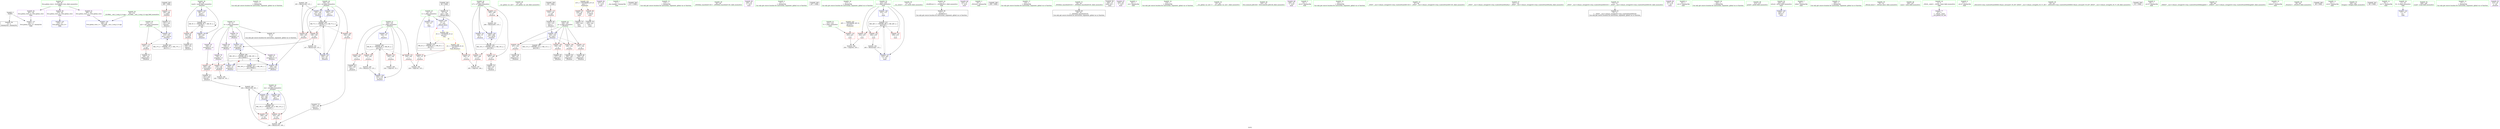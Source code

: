 digraph "SVFG" {
	label="SVFG";

	Node0x563fb4c1d260 [shape=record,color=grey,label="{NodeID: 0\nNullPtr}"];
	Node0x563fb4c1d260 -> Node0x563fb4c2bb90[style=solid];
	Node0x563fb4c1d260 -> Node0x563fb4c30780[style=solid];
	Node0x563fb4c4f260 [shape=record,color=black,label="{NodeID: 263\n189 = PHI()\n}"];
	Node0x563fb4c4f260 -> Node0x563fb4c2fed0[style=solid];
	Node0x563fb4c2ace0 [shape=record,color=red,label="{NodeID: 97\n154\<--98\n\<--was0\n_Z5solvev\n}"];
	Node0x563fb4c2ace0 -> Node0x563fb4c2c570[style=solid];
	Node0x563fb4c28470 [shape=record,color=green,label="{NodeID: 14\n113\<--1\n\<--dummyObj\nCan only get source location for instruction, argument, global var or function.}"];
	Node0x563fb4c2e150 [shape=record,color=grey,label="{NodeID: 194\n165 = Binary(164, 115, )\n}"];
	Node0x563fb4c2e150 -> Node0x563fb4c30fd0[style=solid];
	Node0x563fb4c2a820 [shape=record,color=red,label="{NodeID: 111\n183\<--108\n\<--i17\n_Z5solvev\n}"];
	Node0x563fb4c2a820 -> Node0x563fb4c2e5d0[style=solid];
	Node0x563fb4c29150 [shape=record,color=green,label="{NodeID: 28\n41\<--42\n__cxx_global_var_init\<--__cxx_global_var_init_field_insensitive\n}"];
	Node0x563fb4c3d130 [shape=record,color=black,label="{NodeID: 208\nMR_19V_2 = PHI(MR_19V_8, MR_19V_1, )\npts\{100000 \}\n|{|<s6>16}}"];
	Node0x563fb4c3d130 -> Node0x563fb4c2fe40[style=dashed];
	Node0x563fb4c3d130 -> Node0x563fb4c2ffa0[style=dashed];
	Node0x563fb4c3d130 -> Node0x563fb4c30d60[style=dashed];
	Node0x563fb4c3d130 -> Node0x563fb4c30e30[style=dashed];
	Node0x563fb4c3d130 -> Node0x563fb4c310a0[style=dashed];
	Node0x563fb4c3d130 -> Node0x563fb4c3d130[style=dashed];
	Node0x563fb4c3d130:s6 -> Node0x563fb4c3fe30[style=dashed,color=blue];
	Node0x563fb4c30580 [shape=record,color=blue,label="{NodeID: 125\n279\<--37\nllvm.global_ctors_0\<--\nGlob }"];
	Node0x563fb4c29ec0 [shape=record,color=green,label="{NodeID: 42\n104\<--105\nq\<--q_field_insensitive\n_Z5solvev\n}"];
	Node0x563fb4c29ec0 -> Node0x563fb4c2b360[style=solid];
	Node0x563fb4c29ec0 -> Node0x563fb4c2a410[style=solid];
	Node0x563fb4c29ec0 -> Node0x563fb4c2a4e0[style=solid];
	Node0x563fb4c29ec0 -> Node0x563fb4c2a5b0[style=solid];
	Node0x563fb4c29ec0 -> Node0x563fb4c30bc0[style=solid];
	Node0x563fb4c41d50 [shape=record,color=yellow,style=double,label="{NodeID: 222\n21V_1 = ENCHI(MR_21V_0)\npts\{1 \}\nFun[main]}"];
	Node0x563fb4c41d50 -> Node0x563fb4c2dcc0[style=dashed];
	Node0x563fb4c41d50 -> Node0x563fb4c2ac10[style=dashed];
	Node0x563fb4c31170 [shape=record,color=blue,label="{NodeID: 139\n102\<--176\ni\<--inc16\n_Z5solvev\n}"];
	Node0x563fb4c31170 -> Node0x563fb4c3c730[style=dashed];
	Node0x563fb4c2bb90 [shape=record,color=black,label="{NodeID: 56\n2\<--3\ndummyVal\<--dummyVal\n}"];
	Node0x563fb4c2c7e0 [shape=record,color=black,label="{NodeID: 70\n188\<--187\nconv22\<--\n_Z5solvev\n}"];
	Node0x563fb4c2d340 [shape=record,color=purple,label="{NodeID: 84\n237\<--22\n\<--.str.2\nmain\n}"];
	Node0x563fb4c1c300 [shape=record,color=green,label="{NodeID: 1\n7\<--1\n__dso_handle\<--dummyObj\nGlob }"];
	Node0x563fb4c4f360 [shape=record,color=black,label="{NodeID: 264\n211 = PHI()\n}"];
	Node0x563fb4c2adb0 [shape=record,color=red,label="{NodeID: 98\n146\<--100\n\<--cur\n_Z5solvev\n}"];
	Node0x563fb4c2adb0 -> Node0x563fb4c30d60[style=solid];
	Node0x563fb4c2adb0 -> Node0x563fb4c33ac0[style=solid];
	Node0x563fb4c28500 [shape=record,color=green,label="{NodeID: 15\n115\<--1\n\<--dummyObj\nCan only get source location for instruction, argument, global var or function.}"];
	Node0x563fb4c2e2d0 [shape=record,color=grey,label="{NodeID: 195\n176 = Binary(175, 115, )\n}"];
	Node0x563fb4c2e2d0 -> Node0x563fb4c31170[style=solid];
	Node0x563fb4c2a8f0 [shape=record,color=red,label="{NodeID: 112\n187\<--108\n\<--i17\n_Z5solvev\n}"];
	Node0x563fb4c2a8f0 -> Node0x563fb4c2c7e0[style=solid];
	Node0x563fb4c29250 [shape=record,color=green,label="{NodeID: 29\n45\<--46\n_ZNSt8ios_base4InitC1Ev\<--_ZNSt8ios_base4InitC1Ev_field_insensitive\n}"];
	Node0x563fb4c30680 [shape=record,color=blue,label="{NodeID: 126\n280\<--38\nllvm.global_ctors_1\<--_GLOBAL__sub_I_Lutyj_0_0.cpp\nGlob }"];
	Node0x563fb4c29f90 [shape=record,color=green,label="{NodeID: 43\n106\<--107\nres\<--res_field_insensitive\n_Z5solvev\n}"];
	Node0x563fb4c29f90 -> Node0x563fb4c2a680[style=solid];
	Node0x563fb4c29f90 -> Node0x563fb4c2a750[style=solid];
	Node0x563fb4c29f90 -> Node0x563fb4c31240[style=solid];
	Node0x563fb4c29f90 -> Node0x563fb4c314b0[style=solid];
	Node0x563fb4c31240 [shape=record,color=blue,label="{NodeID: 140\n106\<--180\nres\<--\n_Z5solvev\n}"];
	Node0x563fb4c31240 -> Node0x563fb4c3ae30[style=dashed];
	Node0x563fb4c2bc90 [shape=record,color=black,label="{NodeID: 57\n9\<--8\n\<--d\nCan only get source location for instruction, argument, global var or function.}"];
	Node0x563fb4c2c8b0 [shape=record,color=black,label="{NodeID: 71\n191\<--190\nconv24\<--\n_Z5solvev\n}"];
	Node0x563fb4c2c8b0 -> Node0x563fb4c313e0[style=solid];
	Node0x563fb4c2d410 [shape=record,color=purple,label="{NodeID: 85\n238\<--24\n\<--.str.3\nmain\n}"];
	Node0x563fb4c275b0 [shape=record,color=green,label="{NodeID: 2\n15\<--1\n\<--dummyObj\nCan only get source location for instruction, argument, global var or function.}"];
	Node0x563fb4c4f430 [shape=record,color=black,label="{NodeID: 265\n247 = PHI()\n}"];
	Node0x563fb4c2ae80 [shape=record,color=red,label="{NodeID: 99\n164\<--100\n\<--cur\n_Z5solvev\n}"];
	Node0x563fb4c2ae80 -> Node0x563fb4c310a0[style=solid];
	Node0x563fb4c2ae80 -> Node0x563fb4c2e150[style=solid];
	Node0x563fb4c28590 [shape=record,color=green,label="{NodeID: 16\n117\<--1\n\<--dummyObj\nCan only get source location for instruction, argument, global var or function.}"];
	Node0x563fb4c2e450 [shape=record,color=grey,label="{NodeID: 196\n254 = cmp(252, 253, )\n}"];
	Node0x563fb4c2a9c0 [shape=record,color=red,label="{NodeID: 113\n205\<--108\n\<--i17\n_Z5solvev\n}"];
	Node0x563fb4c2a9c0 -> Node0x563fb4c2dfd0[style=solid];
	Node0x563fb4c29350 [shape=record,color=green,label="{NodeID: 30\n51\<--52\n__cxa_atexit\<--__cxa_atexit_field_insensitive\n}"];
	Node0x563fb4c30780 [shape=record,color=blue, style = dotted,label="{NodeID: 127\n281\<--3\nllvm.global_ctors_2\<--dummyVal\nGlob }"];
	Node0x563fb4c2a060 [shape=record,color=green,label="{NodeID: 44\n108\<--109\ni17\<--i17_field_insensitive\n_Z5solvev\n}"];
	Node0x563fb4c2a060 -> Node0x563fb4c2a820[style=solid];
	Node0x563fb4c2a060 -> Node0x563fb4c2a8f0[style=solid];
	Node0x563fb4c2a060 -> Node0x563fb4c2a9c0[style=solid];
	Node0x563fb4c2a060 -> Node0x563fb4c31310[style=solid];
	Node0x563fb4c2a060 -> Node0x563fb4c31580[style=solid];
	Node0x563fb4c31310 [shape=record,color=blue,label="{NodeID: 141\n108\<--15\ni17\<--\n_Z5solvev\n}"];
	Node0x563fb4c31310 -> Node0x563fb4c3b330[style=dashed];
	Node0x563fb4c2bd90 [shape=record,color=black,label="{NodeID: 58\n12\<--11\n\<--_Z2stB5cxx11\nCan only get source location for instruction, argument, global var or function.}"];
	Node0x563fb4c2c980 [shape=record,color=black,label="{NodeID: 72\n195\<--194\nconv25\<--\n_Z5solvev\n}"];
	Node0x563fb4c2c980 -> Node0x563fb4c33940[style=solid];
	Node0x563fb4c2d4e0 [shape=record,color=purple,label="{NodeID: 86\n243\<--27\n\<--.str.4\nmain\n}"];
	Node0x563fb4c27640 [shape=record,color=green,label="{NodeID: 3\n19\<--1\n_ZSt3cin\<--dummyObj\nGlob }"];
	Node0x563fb4c4f500 [shape=record,color=black,label="{NodeID: 266\n258 = PHI()\n}"];
	Node0x563fb4c2af50 [shape=record,color=red,label="{NodeID: 100\n194\<--100\n\<--cur\n_Z5solvev\n}"];
	Node0x563fb4c2af50 -> Node0x563fb4c2c980[style=solid];
	Node0x563fb4c28650 [shape=record,color=green,label="{NodeID: 17\n118\<--1\n\<--dummyObj\nCan only get source location for instruction, argument, global var or function.}"];
	Node0x563fb4c2e5d0 [shape=record,color=grey,label="{NodeID: 197\n185 = cmp(183, 184, )\n}"];
	Node0x563fb4c2aa90 [shape=record,color=red,label="{NodeID: 114\n197\<--110\n\<--q21\n_Z5solvev\n}"];
	Node0x563fb4c2aa90 -> Node0x563fb4c2ca50[style=solid];
	Node0x563fb4c29450 [shape=record,color=green,label="{NodeID: 31\n50\<--56\n_ZNSt8ios_base4InitD1Ev\<--_ZNSt8ios_base4InitD1Ev_field_insensitive\n}"];
	Node0x563fb4c29450 -> Node0x563fb4c2bf60[style=solid];
	Node0x563fb4c30880 [shape=record,color=blue,label="{NodeID: 128\n14\<--87\nL\<--conv\n_Z9read_datav\n|{<s0>15}}"];
	Node0x563fb4c30880:s0 -> Node0x563fb4c44f20[style=dashed,color=blue];
	Node0x563fb4c2a130 [shape=record,color=green,label="{NodeID: 45\n110\<--111\nq21\<--q21_field_insensitive\n_Z5solvev\n}"];
	Node0x563fb4c2a130 -> Node0x563fb4c2aa90[style=solid];
	Node0x563fb4c2a130 -> Node0x563fb4c313e0[style=solid];
	Node0x563fb4c42020 [shape=record,color=yellow,style=double,label="{NodeID: 225\n26V_1 = ENCHI(MR_26V_0)\npts\{232 \}\nFun[main]}"];
	Node0x563fb4c42020 -> Node0x563fb4c30070[style=dashed];
	Node0x563fb4c313e0 [shape=record,color=blue,label="{NodeID: 142\n110\<--191\nq21\<--conv24\n_Z5solvev\n}"];
	Node0x563fb4c313e0 -> Node0x563fb4c2aa90[style=dashed];
	Node0x563fb4c313e0 -> Node0x563fb4c3b830[style=dashed];
	Node0x563fb4c2be90 [shape=record,color=black,label="{NodeID: 59\n228\<--15\nmain_ret\<--\nmain\n}"];
	Node0x563fb4c2ca50 [shape=record,color=black,label="{NodeID: 73\n198\<--197\nidxprom26\<--\n_Z5solvev\n}"];
	Node0x563fb4c2d5b0 [shape=record,color=purple,label="{NodeID: 87\n244\<--29\n\<--.str.5\nmain\n}"];
	Node0x563fb4c276d0 [shape=record,color=green,label="{NodeID: 4\n20\<--1\n.str\<--dummyObj\nGlob }"];
	Node0x563fb4c2b020 [shape=record,color=red,label="{NodeID: 101\n124\<--102\n\<--i\n_Z5solvev\n}"];
	Node0x563fb4c2b020 -> Node0x563fb4c2e750[style=solid];
	Node0x563fb4c28750 [shape=record,color=green,label="{NodeID: 18\n119\<--1\n\<--dummyObj\nCan only get source location for instruction, argument, global var or function.}"];
	Node0x563fb4c2e750 [shape=record,color=grey,label="{NodeID: 198\n126 = cmp(124, 125, )\n}"];
	Node0x563fb4c2fdb0 [shape=record,color=red,label="{NodeID: 115\n133\<--130\n\<--call\n_Z5solvev\n}"];
	Node0x563fb4c2fdb0 -> Node0x563fb4c2c300[style=solid];
	Node0x563fb4c29550 [shape=record,color=green,label="{NodeID: 32\n63\<--64\n__cxx_global_var_init.1\<--__cxx_global_var_init.1_field_insensitive\n}"];
	Node0x563fb4c30950 [shape=record,color=blue,label="{NodeID: 129\n98\<--113\nwas0\<--\n_Z5solvev\n}"];
	Node0x563fb4c30950 -> Node0x563fb4c3bd30[style=dashed];
	Node0x563fb4c2a200 [shape=record,color=green,label="{NodeID: 46\n120\<--121\nllvm.memset.p0i8.i64\<--llvm.memset.p0i8.i64_field_insensitive\n}"];
	Node0x563fb4c314b0 [shape=record,color=blue,label="{NodeID: 143\n106\<--202\nres\<--add\n_Z5solvev\n}"];
	Node0x563fb4c314b0 -> Node0x563fb4c3ae30[style=dashed];
	Node0x563fb4c2bf60 [shape=record,color=black,label="{NodeID: 60\n49\<--50\n\<--_ZNSt8ios_base4InitD1Ev\nCan only get source location for instruction, argument, global var or function.}"];
	Node0x563fb4c2cb20 [shape=record,color=black,label="{NodeID: 74\n201\<--200\nconv28\<--\n_Z5solvev\n}"];
	Node0x563fb4c2cb20 -> Node0x563fb4c337c0[style=solid];
	Node0x563fb4c2d680 [shape=record,color=purple,label="{NodeID: 88\n246\<--32\n\<--.str.6\nmain\n}"];
	Node0x563fb4c27f60 [shape=record,color=green,label="{NodeID: 5\n22\<--1\n.str.2\<--dummyObj\nGlob }"];
	Node0x563fb4c2b0f0 [shape=record,color=red,label="{NodeID: 102\n128\<--102\n\<--i\n_Z5solvev\n}"];
	Node0x563fb4c2b0f0 -> Node0x563fb4c2c230[style=solid];
	Node0x563fb4c28850 [shape=record,color=green,label="{NodeID: 19\n141\<--1\n\<--dummyObj\nCan only get source location for instruction, argument, global var or function.}"];
	Node0x563fb4c2e8d0 [shape=record,color=grey,label="{NodeID: 199\n140 = cmp(139, 141, )\n}"];
	Node0x563fb4c2fe40 [shape=record,color=red,label="{NodeID: 116\n139\<--138\n\<--arrayidx\n_Z5solvev\n}"];
	Node0x563fb4c2fe40 -> Node0x563fb4c2e8d0[style=solid];
	Node0x563fb4c29650 [shape=record,color=green,label="{NodeID: 33\n67\<--68\n_ZNSt7__cxx1112basic_stringIcSt11char_traitsIcESaIcEEC1Ev\<--_ZNSt7__cxx1112basic_stringIcSt11char_traitsIcESaIcEEC1Ev_field_insensitive\n}"];
	Node0x563fb4c30a20 [shape=record,color=blue,label="{NodeID: 130\n100\<--115\ncur\<--\n_Z5solvev\n}"];
	Node0x563fb4c30a20 -> Node0x563fb4c3c230[style=dashed];
	Node0x563fb4c2a300 [shape=record,color=green,label="{NodeID: 47\n131\<--132\n_ZNSt7__cxx1112basic_stringIcSt11char_traitsIcESaIcEEixEm\<--_ZNSt7__cxx1112basic_stringIcSt11char_traitsIcESaIcEEixEm_field_insensitive\n}"];
	Node0x563fb4c31580 [shape=record,color=blue,label="{NodeID: 144\n108\<--206\ni17\<--inc30\n_Z5solvev\n}"];
	Node0x563fb4c31580 -> Node0x563fb4c3b330[style=dashed];
	Node0x563fb4c2c060 [shape=record,color=black,label="{NodeID: 61\n70\<--71\n\<--_ZNSt7__cxx1112basic_stringIcSt11char_traitsIcESaIcEED1Ev\nCan only get source location for instruction, argument, global var or function.}"];
	Node0x563fb4c2cbf0 [shape=record,color=black,label="{NodeID: 75\n239\<--236\ncall\<--\nmain\n}"];
	Node0x563fb4c2d750 [shape=record,color=purple,label="{NodeID: 89\n257\<--34\n\<--.str.7\nmain\n}"];
	Node0x563fb4c27ff0 [shape=record,color=green,label="{NodeID: 6\n24\<--1\n.str.3\<--dummyObj\nGlob }"];
	Node0x563fb4c2b1c0 [shape=record,color=red,label="{NodeID: 103\n143\<--102\n\<--i\n_Z5solvev\n}"];
	Node0x563fb4c2b1c0 -> Node0x563fb4c2ea50[style=solid];
	Node0x563fb4c28950 [shape=record,color=green,label="{NodeID: 20\n162\<--1\n\<--dummyObj\nCan only get source location for instruction, argument, global var or function.}"];
	Node0x563fb4c2ea50 [shape=record,color=grey,label="{NodeID: 200\n144 = cmp(143, 15, )\n}"];
	Node0x563fb4c2fed0 [shape=record,color=red,label="{NodeID: 117\n190\<--189\n\<--call23\n_Z5solvev\n}"];
	Node0x563fb4c2fed0 -> Node0x563fb4c2c8b0[style=solid];
	Node0x563fb4c29750 [shape=record,color=green,label="{NodeID: 34\n71\<--75\n_ZNSt7__cxx1112basic_stringIcSt11char_traitsIcESaIcEED1Ev\<--_ZNSt7__cxx1112basic_stringIcSt11char_traitsIcESaIcEED1Ev_field_insensitive\n}"];
	Node0x563fb4c29750 -> Node0x563fb4c2c060[style=solid];
	Node0x563fb4c30af0 [shape=record,color=blue,label="{NodeID: 131\n102\<--15\ni\<--\n_Z5solvev\n}"];
	Node0x563fb4c30af0 -> Node0x563fb4c3c730[style=dashed];
	Node0x563fb4c2b420 [shape=record,color=green,label="{NodeID: 48\n212\<--213\nprintf\<--printf_field_insensitive\n}"];
	Node0x563fb4c422c0 [shape=record,color=yellow,style=double,label="{NodeID: 228\n2V_1 = ENCHI(MR_2V_0)\npts\{16 \}\nFun[_Z5solvev]}"];
	Node0x563fb4c422c0 -> Node0x563fb4c2db20[style=dashed];
	Node0x563fb4c422c0 -> Node0x563fb4c2dbf0[style=dashed];
	Node0x563fb4c31650 [shape=record,color=blue,label="{NodeID: 145\n229\<--15\nretval\<--\nmain\n}"];
	Node0x563fb4c2c160 [shape=record,color=black,label="{NodeID: 62\n87\<--84\nconv\<--call1\n_Z9read_datav\n}"];
	Node0x563fb4c2c160 -> Node0x563fb4c30880[style=solid];
	Node0x563fb4c2ccc0 [shape=record,color=black,label="{NodeID: 76\n245\<--242\ncall1\<--\nmain\n}"];
	Node0x563fb4c44f20 [shape=record,color=yellow,style=double,label="{NodeID: 256\n2V_3 = CSCHI(MR_2V_2)\npts\{16 \}\nCS[]|{|<s1>16}}"];
	Node0x563fb4c44f20 -> Node0x563fb4c3f930[style=dashed];
	Node0x563fb4c44f20:s1 -> Node0x563fb4c422c0[style=dashed,color=red];
	Node0x563fb4c2d820 [shape=record,color=purple,label="{NodeID: 90\n279\<--36\nllvm.global_ctors_0\<--llvm.global_ctors\nGlob }"];
	Node0x563fb4c2d820 -> Node0x563fb4c30580[style=solid];
	Node0x563fb4c28080 [shape=record,color=green,label="{NodeID: 7\n26\<--1\nstdin\<--dummyObj\nGlob }"];
	Node0x563fb4c2b290 [shape=record,color=red,label="{NodeID: 104\n175\<--102\n\<--i\n_Z5solvev\n}"];
	Node0x563fb4c2b290 -> Node0x563fb4c2e2d0[style=solid];
	Node0x563fb4c28a50 [shape=record,color=green,label="{NodeID: 21\n180\<--1\n\<--dummyObj\nCan only get source location for instruction, argument, global var or function.}"];
	Node0x563fb4c3ae30 [shape=record,color=black,label="{NodeID: 201\nMR_13V_3 = PHI(MR_13V_4, MR_13V_2, )\npts\{107 \}\n}"];
	Node0x563fb4c3ae30 -> Node0x563fb4c2a680[style=dashed];
	Node0x563fb4c3ae30 -> Node0x563fb4c2a750[style=dashed];
	Node0x563fb4c3ae30 -> Node0x563fb4c314b0[style=dashed];
	Node0x563fb4c2ffa0 [shape=record,color=red,label="{NodeID: 118\n200\<--199\n\<--arrayidx27\n_Z5solvev\n}"];
	Node0x563fb4c2ffa0 -> Node0x563fb4c2cb20[style=solid];
	Node0x563fb4c29850 [shape=record,color=green,label="{NodeID: 35\n78\<--79\n_Z9read_datav\<--_Z9read_datav_field_insensitive\n}"];
	Node0x563fb4c3f430 [shape=record,color=black,label="{NodeID: 215\nMR_28V_3 = PHI(MR_28V_4, MR_28V_2, )\npts\{234 \}\n}"];
	Node0x563fb4c3f430 -> Node0x563fb4c30140[style=dashed];
	Node0x563fb4c3f430 -> Node0x563fb4c30210[style=dashed];
	Node0x563fb4c3f430 -> Node0x563fb4c302e0[style=dashed];
	Node0x563fb4c3f430 -> Node0x563fb4c317f0[style=dashed];
	Node0x563fb4c30bc0 [shape=record,color=blue,label="{NodeID: 132\n104\<--134\nq\<--conv1\n_Z5solvev\n}"];
	Node0x563fb4c30bc0 -> Node0x563fb4c2b360[style=dashed];
	Node0x563fb4c30bc0 -> Node0x563fb4c2a410[style=dashed];
	Node0x563fb4c30bc0 -> Node0x563fb4c2a4e0[style=dashed];
	Node0x563fb4c30bc0 -> Node0x563fb4c2a5b0[style=dashed];
	Node0x563fb4c30bc0 -> Node0x563fb4c3cc30[style=dashed];
	Node0x563fb4c2b520 [shape=record,color=green,label="{NodeID: 49\n226\<--227\nmain\<--main_field_insensitive\n}"];
	Node0x563fb4c31720 [shape=record,color=blue,label="{NodeID: 146\n233\<--115\nt\<--\nmain\n}"];
	Node0x563fb4c31720 -> Node0x563fb4c3f430[style=dashed];
	Node0x563fb4c2c230 [shape=record,color=black,label="{NodeID: 63\n129\<--128\nconv\<--\n_Z5solvev\n}"];
	Node0x563fb4c2cd90 [shape=record,color=purple,label="{NodeID: 77\n47\<--4\n\<--_ZStL8__ioinit\n__cxx_global_var_init\n}"];
	Node0x563fb4c2d920 [shape=record,color=purple,label="{NodeID: 91\n280\<--36\nllvm.global_ctors_1\<--llvm.global_ctors\nGlob }"];
	Node0x563fb4c2d920 -> Node0x563fb4c30680[style=solid];
	Node0x563fb4c28110 [shape=record,color=green,label="{NodeID: 8\n27\<--1\n.str.4\<--dummyObj\nGlob }"];
	Node0x563fb4c2b360 [shape=record,color=red,label="{NodeID: 105\n136\<--104\n\<--q\n_Z5solvev\n}"];
	Node0x563fb4c2b360 -> Node0x563fb4c2c3d0[style=solid];
	Node0x563fb4c28b50 [shape=record,color=green,label="{NodeID: 22\n4\<--6\n_ZStL8__ioinit\<--_ZStL8__ioinit_field_insensitive\nGlob }"];
	Node0x563fb4c28b50 -> Node0x563fb4c2cd90[style=solid];
	Node0x563fb4c3b330 [shape=record,color=black,label="{NodeID: 202\nMR_15V_3 = PHI(MR_15V_4, MR_15V_2, )\npts\{109 \}\n}"];
	Node0x563fb4c3b330 -> Node0x563fb4c2a820[style=dashed];
	Node0x563fb4c3b330 -> Node0x563fb4c2a8f0[style=dashed];
	Node0x563fb4c3b330 -> Node0x563fb4c2a9c0[style=dashed];
	Node0x563fb4c3b330 -> Node0x563fb4c31580[style=dashed];
	Node0x563fb4c30070 [shape=record,color=red,label="{NodeID: 119\n253\<--231\n\<--T\nmain\n}"];
	Node0x563fb4c30070 -> Node0x563fb4c2e450[style=solid];
	Node0x563fb4c29950 [shape=record,color=green,label="{NodeID: 36\n82\<--83\n_ZStrsIcSt11char_traitsIcESaIcEERSt13basic_istreamIT_T0_ES7_RNSt7__cxx1112basic_stringIS4_S5_T1_EE\<--_ZStrsIcSt11char_traitsIcESaIcEERSt13basic_istreamIT_T0_ES7_RNSt7__cxx1112basic_stringIS4_S5_T1_EE_field_insensitive\n}"];
	Node0x563fb4c3f930 [shape=record,color=black,label="{NodeID: 216\nMR_2V_2 = PHI(MR_2V_3, MR_2V_1, )\npts\{16 \}\n|{<s0>15}}"];
	Node0x563fb4c3f930:s0 -> Node0x563fb4c30880[style=dashed,color=red];
	Node0x563fb4c30c90 [shape=record,color=blue,label="{NodeID: 133\n100\<--147\ncur\<--inc\n_Z5solvev\n}"];
	Node0x563fb4c30c90 -> Node0x563fb4c3c230[style=dashed];
	Node0x563fb4c2b620 [shape=record,color=green,label="{NodeID: 50\n229\<--230\nretval\<--retval_field_insensitive\nmain\n}"];
	Node0x563fb4c2b620 -> Node0x563fb4c31650[style=solid];
	Node0x563fb4c317f0 [shape=record,color=blue,label="{NodeID: 147\n233\<--263\nt\<--inc\nmain\n}"];
	Node0x563fb4c317f0 -> Node0x563fb4c3f430[style=dashed];
	Node0x563fb4c2c300 [shape=record,color=black,label="{NodeID: 64\n134\<--133\nconv1\<--\n_Z5solvev\n}"];
	Node0x563fb4c2c300 -> Node0x563fb4c30bc0[style=solid];
	Node0x563fb4c2ce60 [shape=record,color=purple,label="{NodeID: 78\n138\<--8\narrayidx\<--d\n_Z5solvev\n}"];
	Node0x563fb4c2ce60 -> Node0x563fb4c2fe40[style=solid];
	Node0x563fb4c4e3f0 [shape=record,color=black,label="{NodeID: 258\n81 = PHI()\n}"];
	Node0x563fb4c2da20 [shape=record,color=purple,label="{NodeID: 92\n281\<--36\nllvm.global_ctors_2\<--llvm.global_ctors\nGlob }"];
	Node0x563fb4c2da20 -> Node0x563fb4c30780[style=solid];
	Node0x563fb4c281a0 [shape=record,color=green,label="{NodeID: 9\n29\<--1\n.str.5\<--dummyObj\nGlob }"];
	Node0x563fb4c337c0 [shape=record,color=grey,label="{NodeID: 189\n202 = Binary(196, 201, )\n}"];
	Node0x563fb4c337c0 -> Node0x563fb4c314b0[style=solid];
	Node0x563fb4c2a410 [shape=record,color=red,label="{NodeID: 106\n149\<--104\n\<--q\n_Z5solvev\n}"];
	Node0x563fb4c2a410 -> Node0x563fb4c2c4a0[style=solid];
	Node0x563fb4c28c50 [shape=record,color=green,label="{NodeID: 23\n8\<--10\nd\<--d_field_insensitive\nGlob }"];
	Node0x563fb4c28c50 -> Node0x563fb4c2bc90[style=solid];
	Node0x563fb4c28c50 -> Node0x563fb4c2ce60[style=solid];
	Node0x563fb4c28c50 -> Node0x563fb4c2cf30[style=solid];
	Node0x563fb4c28c50 -> Node0x563fb4c2d000[style=solid];
	Node0x563fb4c28c50 -> Node0x563fb4c2d0d0[style=solid];
	Node0x563fb4c28c50 -> Node0x563fb4c2d1a0[style=solid];
	Node0x563fb4c3b830 [shape=record,color=black,label="{NodeID: 203\nMR_17V_2 = PHI(MR_17V_3, MR_17V_1, )\npts\{111 \}\n}"];
	Node0x563fb4c3b830 -> Node0x563fb4c313e0[style=dashed];
	Node0x563fb4c30140 [shape=record,color=red,label="{NodeID: 120\n252\<--233\n\<--t\nmain\n}"];
	Node0x563fb4c30140 -> Node0x563fb4c2e450[style=solid];
	Node0x563fb4c29a50 [shape=record,color=green,label="{NodeID: 37\n85\<--86\n_ZNKSt7__cxx1112basic_stringIcSt11char_traitsIcESaIcEE6lengthEv\<--_ZNKSt7__cxx1112basic_stringIcSt11char_traitsIcESaIcEE6lengthEv_field_insensitive\n}"];
	Node0x563fb4c3fe30 [shape=record,color=black,label="{NodeID: 217\nMR_19V_2 = PHI(MR_19V_3, MR_19V_1, )\npts\{100000 \}\n|{<s0>16}}"];
	Node0x563fb4c3fe30:s0 -> Node0x563fb4c3d130[style=dashed,color=red];
	Node0x563fb4c30d60 [shape=record,color=blue,label="{NodeID: 134\n151\<--146\narrayidx6\<--\n_Z5solvev\n}"];
	Node0x563fb4c30d60 -> Node0x563fb4c3d130[style=dashed];
	Node0x563fb4c2b6f0 [shape=record,color=green,label="{NodeID: 51\n231\<--232\nT\<--T_field_insensitive\nmain\n}"];
	Node0x563fb4c2b6f0 -> Node0x563fb4c30070[style=solid];
	Node0x563fb4c2c3d0 [shape=record,color=black,label="{NodeID: 65\n137\<--136\nidxprom\<--\n_Z5solvev\n}"];
	Node0x563fb4c2cf30 [shape=record,color=purple,label="{NodeID: 79\n151\<--8\narrayidx6\<--d\n_Z5solvev\n}"];
	Node0x563fb4c2cf30 -> Node0x563fb4c30d60[style=solid];
	Node0x563fb4c4ee00 [shape=record,color=black,label="{NodeID: 259\n130 = PHI()\n}"];
	Node0x563fb4c4ee00 -> Node0x563fb4c2fdb0[style=solid];
	Node0x563fb4c2db20 [shape=record,color=red,label="{NodeID: 93\n125\<--14\n\<--L\n_Z5solvev\n}"];
	Node0x563fb4c2db20 -> Node0x563fb4c2e750[style=solid];
	Node0x563fb4c28230 [shape=record,color=green,label="{NodeID: 10\n31\<--1\nstdout\<--dummyObj\nGlob }"];
	Node0x563fb4c33940 [shape=record,color=grey,label="{NodeID: 190\n196 = Binary(193, 195, )\n}"];
	Node0x563fb4c33940 -> Node0x563fb4c337c0[style=solid];
	Node0x563fb4c2a4e0 [shape=record,color=red,label="{NodeID: 107\n157\<--104\n\<--q\n_Z5solvev\n}"];
	Node0x563fb4c2a4e0 -> Node0x563fb4c2c640[style=solid];
	Node0x563fb4c28d50 [shape=record,color=green,label="{NodeID: 24\n11\<--13\n_Z2stB5cxx11\<--_Z2stB5cxx11_field_insensitive\nGlob }"];
	Node0x563fb4c28d50 -> Node0x563fb4c2bd90[style=solid];
	Node0x563fb4c3bd30 [shape=record,color=black,label="{NodeID: 204\nMR_5V_3 = PHI(MR_5V_7, MR_5V_2, )\npts\{99 \}\n}"];
	Node0x563fb4c3bd30 -> Node0x563fb4c2ace0[style=dashed];
	Node0x563fb4c3bd30 -> Node0x563fb4c30f00[style=dashed];
	Node0x563fb4c3bd30 -> Node0x563fb4c3bd30[style=dashed];
	Node0x563fb4c30210 [shape=record,color=red,label="{NodeID: 121\n256\<--233\n\<--t\nmain\n}"];
	Node0x563fb4c29b50 [shape=record,color=green,label="{NodeID: 38\n95\<--96\n_Z5solvev\<--_Z5solvev_field_insensitive\n}"];
	Node0x563fb4c30e30 [shape=record,color=blue,label="{NodeID: 135\n159\<--15\narrayidx9\<--\n_Z5solvev\n}"];
	Node0x563fb4c30e30 -> Node0x563fb4c3d130[style=dashed];
	Node0x563fb4c2b7c0 [shape=record,color=green,label="{NodeID: 52\n233\<--234\nt\<--t_field_insensitive\nmain\n}"];
	Node0x563fb4c2b7c0 -> Node0x563fb4c30140[style=solid];
	Node0x563fb4c2b7c0 -> Node0x563fb4c30210[style=solid];
	Node0x563fb4c2b7c0 -> Node0x563fb4c302e0[style=solid];
	Node0x563fb4c2b7c0 -> Node0x563fb4c31720[style=solid];
	Node0x563fb4c2b7c0 -> Node0x563fb4c317f0[style=solid];
	Node0x563fb4c2c4a0 [shape=record,color=black,label="{NodeID: 66\n150\<--149\nidxprom5\<--\n_Z5solvev\n}"];
	Node0x563fb4c2d000 [shape=record,color=purple,label="{NodeID: 80\n159\<--8\narrayidx9\<--d\n_Z5solvev\n}"];
	Node0x563fb4c2d000 -> Node0x563fb4c30e30[style=solid];
	Node0x563fb4c4ef60 [shape=record,color=black,label="{NodeID: 260\n48 = PHI()\n}"];
	Node0x563fb4c2dbf0 [shape=record,color=red,label="{NodeID: 94\n184\<--14\n\<--L\n_Z5solvev\n}"];
	Node0x563fb4c2dbf0 -> Node0x563fb4c2e5d0[style=solid];
	Node0x563fb4c282c0 [shape=record,color=green,label="{NodeID: 11\n32\<--1\n.str.6\<--dummyObj\nGlob }"];
	Node0x563fb4c33ac0 [shape=record,color=grey,label="{NodeID: 191\n147 = Binary(146, 115, )\n}"];
	Node0x563fb4c33ac0 -> Node0x563fb4c30c90[style=solid];
	Node0x563fb4c2a5b0 [shape=record,color=red,label="{NodeID: 108\n167\<--104\n\<--q\n_Z5solvev\n}"];
	Node0x563fb4c2a5b0 -> Node0x563fb4c2c710[style=solid];
	Node0x563fb4c28e50 [shape=record,color=green,label="{NodeID: 25\n14\<--16\nL\<--L_field_insensitive\nGlob }"];
	Node0x563fb4c28e50 -> Node0x563fb4c2db20[style=solid];
	Node0x563fb4c28e50 -> Node0x563fb4c2dbf0[style=solid];
	Node0x563fb4c28e50 -> Node0x563fb4c303b0[style=solid];
	Node0x563fb4c28e50 -> Node0x563fb4c30880[style=solid];
	Node0x563fb4c3c230 [shape=record,color=black,label="{NodeID: 205\nMR_7V_3 = PHI(MR_7V_8, MR_7V_2, )\npts\{101 \}\n}"];
	Node0x563fb4c3c230 -> Node0x563fb4c2adb0[style=dashed];
	Node0x563fb4c3c230 -> Node0x563fb4c2ae80[style=dashed];
	Node0x563fb4c3c230 -> Node0x563fb4c2af50[style=dashed];
	Node0x563fb4c3c230 -> Node0x563fb4c30c90[style=dashed];
	Node0x563fb4c3c230 -> Node0x563fb4c30fd0[style=dashed];
	Node0x563fb4c3c230 -> Node0x563fb4c3c230[style=dashed];
	Node0x563fb4c302e0 [shape=record,color=red,label="{NodeID: 122\n262\<--233\n\<--t\nmain\n}"];
	Node0x563fb4c302e0 -> Node0x563fb4c2de50[style=solid];
	Node0x563fb4c29c50 [shape=record,color=green,label="{NodeID: 39\n98\<--99\nwas0\<--was0_field_insensitive\n_Z5solvev\n}"];
	Node0x563fb4c29c50 -> Node0x563fb4c2ace0[style=solid];
	Node0x563fb4c29c50 -> Node0x563fb4c30950[style=solid];
	Node0x563fb4c29c50 -> Node0x563fb4c30f00[style=solid];
	Node0x563fb4c30f00 [shape=record,color=blue,label="{NodeID: 136\n98\<--162\nwas0\<--\n_Z5solvev\n}"];
	Node0x563fb4c30f00 -> Node0x563fb4c3bd30[style=dashed];
	Node0x563fb4c2b890 [shape=record,color=green,label="{NodeID: 53\n240\<--241\nfreopen\<--freopen_field_insensitive\n}"];
	Node0x563fb4c2c570 [shape=record,color=black,label="{NodeID: 67\n155\<--154\ntobool\<--\n_Z5solvev\n}"];
	Node0x563fb4c2d0d0 [shape=record,color=purple,label="{NodeID: 81\n169\<--8\narrayidx13\<--d\n_Z5solvev\n}"];
	Node0x563fb4c2d0d0 -> Node0x563fb4c310a0[style=solid];
	Node0x563fb4c4f030 [shape=record,color=black,label="{NodeID: 261\n69 = PHI()\n}"];
	Node0x563fb4c2dcc0 [shape=record,color=red,label="{NodeID: 95\n236\<--26\n\<--stdin\nmain\n}"];
	Node0x563fb4c2dcc0 -> Node0x563fb4c2cbf0[style=solid];
	Node0x563fb4c28350 [shape=record,color=green,label="{NodeID: 12\n34\<--1\n.str.7\<--dummyObj\nGlob }"];
	Node0x563fb4c2de50 [shape=record,color=grey,label="{NodeID: 192\n263 = Binary(262, 115, )\n}"];
	Node0x563fb4c2de50 -> Node0x563fb4c317f0[style=solid];
	Node0x563fb4c2a680 [shape=record,color=red,label="{NodeID: 109\n193\<--106\n\<--res\n_Z5solvev\n}"];
	Node0x563fb4c2a680 -> Node0x563fb4c33940[style=solid];
	Node0x563fb4c28f50 [shape=record,color=green,label="{NodeID: 26\n17\<--18\nD\<--D_field_insensitive\nGlob }"];
	Node0x563fb4c28f50 -> Node0x563fb4c30480[style=solid];
	Node0x563fb4c3c730 [shape=record,color=black,label="{NodeID: 206\nMR_9V_3 = PHI(MR_9V_4, MR_9V_2, )\npts\{103 \}\n}"];
	Node0x563fb4c3c730 -> Node0x563fb4c2b020[style=dashed];
	Node0x563fb4c3c730 -> Node0x563fb4c2b0f0[style=dashed];
	Node0x563fb4c3c730 -> Node0x563fb4c2b1c0[style=dashed];
	Node0x563fb4c3c730 -> Node0x563fb4c2b290[style=dashed];
	Node0x563fb4c3c730 -> Node0x563fb4c31170[style=dashed];
	Node0x563fb4c303b0 [shape=record,color=blue,label="{NodeID: 123\n14\<--15\nL\<--\nGlob }"];
	Node0x563fb4c303b0 -> Node0x563fb4c3f930[style=dashed];
	Node0x563fb4c29d20 [shape=record,color=green,label="{NodeID: 40\n100\<--101\ncur\<--cur_field_insensitive\n_Z5solvev\n}"];
	Node0x563fb4c29d20 -> Node0x563fb4c2adb0[style=solid];
	Node0x563fb4c29d20 -> Node0x563fb4c2ae80[style=solid];
	Node0x563fb4c29d20 -> Node0x563fb4c2af50[style=solid];
	Node0x563fb4c29d20 -> Node0x563fb4c30a20[style=solid];
	Node0x563fb4c29d20 -> Node0x563fb4c30c90[style=solid];
	Node0x563fb4c29d20 -> Node0x563fb4c30fd0[style=solid];
	Node0x563fb4c30fd0 [shape=record,color=blue,label="{NodeID: 137\n100\<--165\ncur\<--inc11\n_Z5solvev\n}"];
	Node0x563fb4c30fd0 -> Node0x563fb4c3c230[style=dashed];
	Node0x563fb4c2b990 [shape=record,color=green,label="{NodeID: 54\n248\<--249\nscanf\<--scanf_field_insensitive\n}"];
	Node0x563fb4c2c640 [shape=record,color=black,label="{NodeID: 68\n158\<--157\nidxprom8\<--\n_Z5solvev\n}"];
	Node0x563fb4c2d1a0 [shape=record,color=purple,label="{NodeID: 82\n199\<--8\narrayidx27\<--d\n_Z5solvev\n}"];
	Node0x563fb4c2d1a0 -> Node0x563fb4c2ffa0[style=solid];
	Node0x563fb4c4f100 [shape=record,color=black,label="{NodeID: 262\n84 = PHI()\n}"];
	Node0x563fb4c4f100 -> Node0x563fb4c2c160[style=solid];
	Node0x563fb4c2ac10 [shape=record,color=red,label="{NodeID: 96\n242\<--31\n\<--stdout\nmain\n}"];
	Node0x563fb4c2ac10 -> Node0x563fb4c2ccc0[style=solid];
	Node0x563fb4c283e0 [shape=record,color=green,label="{NodeID: 13\n37\<--1\n\<--dummyObj\nCan only get source location for instruction, argument, global var or function.}"];
	Node0x563fb4c2dfd0 [shape=record,color=grey,label="{NodeID: 193\n206 = Binary(205, 115, )\n}"];
	Node0x563fb4c2dfd0 -> Node0x563fb4c31580[style=solid];
	Node0x563fb4c2a750 [shape=record,color=red,label="{NodeID: 110\n209\<--106\n\<--res\n_Z5solvev\n}"];
	Node0x563fb4c29050 [shape=record,color=green,label="{NodeID: 27\n36\<--40\nllvm.global_ctors\<--llvm.global_ctors_field_insensitive\nGlob }"];
	Node0x563fb4c29050 -> Node0x563fb4c2d820[style=solid];
	Node0x563fb4c29050 -> Node0x563fb4c2d920[style=solid];
	Node0x563fb4c29050 -> Node0x563fb4c2da20[style=solid];
	Node0x563fb4c3cc30 [shape=record,color=black,label="{NodeID: 207\nMR_11V_2 = PHI(MR_11V_3, MR_11V_1, )\npts\{105 \}\n}"];
	Node0x563fb4c3cc30 -> Node0x563fb4c30bc0[style=dashed];
	Node0x563fb4c30480 [shape=record,color=blue,label="{NodeID: 124\n17\<--15\nD\<--\nGlob }"];
	Node0x563fb4c29df0 [shape=record,color=green,label="{NodeID: 41\n102\<--103\ni\<--i_field_insensitive\n_Z5solvev\n}"];
	Node0x563fb4c29df0 -> Node0x563fb4c2b020[style=solid];
	Node0x563fb4c29df0 -> Node0x563fb4c2b0f0[style=solid];
	Node0x563fb4c29df0 -> Node0x563fb4c2b1c0[style=solid];
	Node0x563fb4c29df0 -> Node0x563fb4c2b290[style=solid];
	Node0x563fb4c29df0 -> Node0x563fb4c30af0[style=solid];
	Node0x563fb4c29df0 -> Node0x563fb4c31170[style=solid];
	Node0x563fb4c310a0 [shape=record,color=blue,label="{NodeID: 138\n169\<--164\narrayidx13\<--\n_Z5solvev\n}"];
	Node0x563fb4c310a0 -> Node0x563fb4c3d130[style=dashed];
	Node0x563fb4c2ba90 [shape=record,color=green,label="{NodeID: 55\n38\<--274\n_GLOBAL__sub_I_Lutyj_0_0.cpp\<--_GLOBAL__sub_I_Lutyj_0_0.cpp_field_insensitive\n}"];
	Node0x563fb4c2ba90 -> Node0x563fb4c30680[style=solid];
	Node0x563fb4c2c710 [shape=record,color=black,label="{NodeID: 69\n168\<--167\nidxprom12\<--\n_Z5solvev\n}"];
	Node0x563fb4c2d270 [shape=record,color=purple,label="{NodeID: 83\n210\<--20\n\<--.str\n_Z5solvev\n}"];
}
